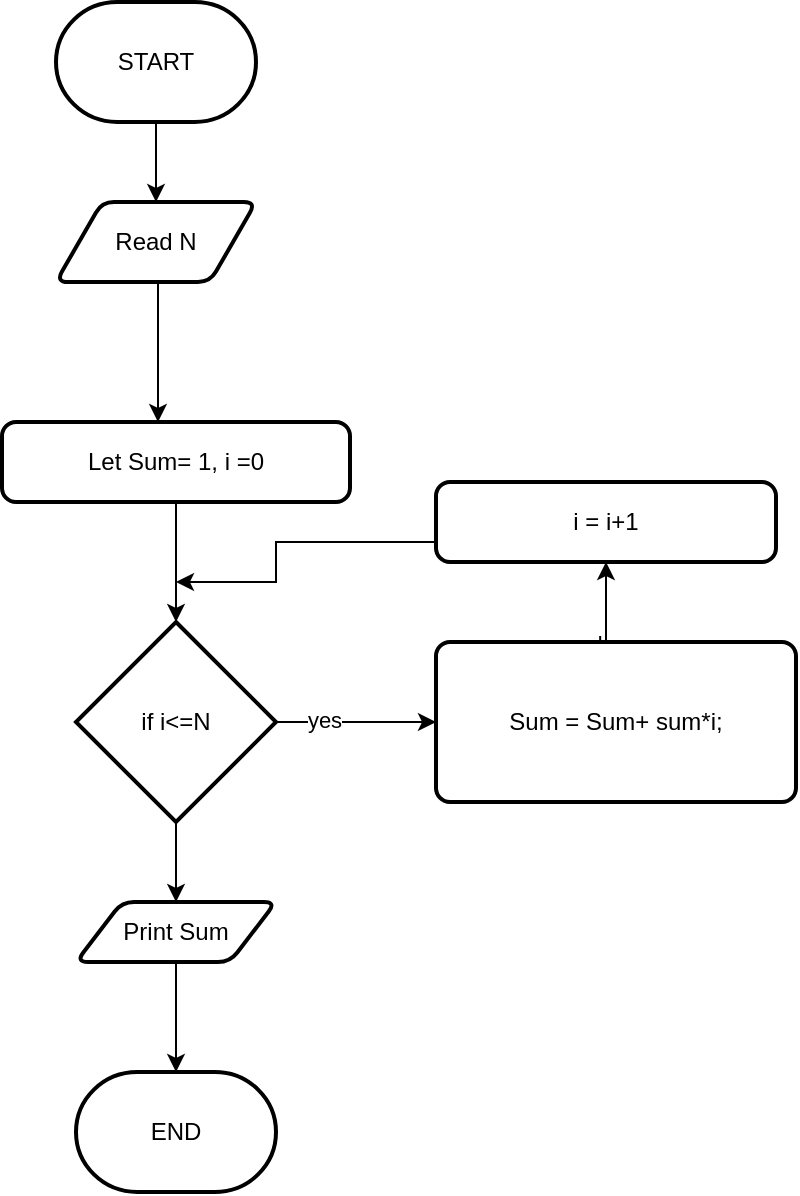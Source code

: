 <mxfile version="15.5.8" type="github">
  <diagram id="C5RBs43oDa-KdzZeNtuy" name="Page-1">
    <mxGraphModel dx="868" dy="399" grid="1" gridSize="10" guides="1" tooltips="1" connect="1" arrows="1" fold="1" page="1" pageScale="1" pageWidth="827" pageHeight="1169" math="0" shadow="0">
      <root>
        <mxCell id="WIyWlLk6GJQsqaUBKTNV-0" />
        <mxCell id="WIyWlLk6GJQsqaUBKTNV-1" parent="WIyWlLk6GJQsqaUBKTNV-0" />
        <mxCell id="qJssEb5wq2-IKydC5Ldx-6" style="edgeStyle=orthogonalEdgeStyle;rounded=0;orthogonalLoop=1;jettySize=auto;html=1;exitX=0.5;exitY=1;exitDx=0;exitDy=0;exitPerimeter=0;" edge="1" parent="WIyWlLk6GJQsqaUBKTNV-1" source="qJssEb5wq2-IKydC5Ldx-1" target="qJssEb5wq2-IKydC5Ldx-5">
          <mxGeometry relative="1" as="geometry" />
        </mxCell>
        <mxCell id="qJssEb5wq2-IKydC5Ldx-1" value="START" style="strokeWidth=2;html=1;shape=mxgraph.flowchart.terminator;whiteSpace=wrap;" vertex="1" parent="WIyWlLk6GJQsqaUBKTNV-1">
          <mxGeometry x="340" y="20" width="100" height="60" as="geometry" />
        </mxCell>
        <mxCell id="qJssEb5wq2-IKydC5Ldx-15" style="edgeStyle=orthogonalEdgeStyle;rounded=0;orthogonalLoop=1;jettySize=auto;html=1;entryX=0.5;entryY=1;entryDx=0;entryDy=0;exitX=0.456;exitY=-0.037;exitDx=0;exitDy=0;exitPerimeter=0;" edge="1" parent="WIyWlLk6GJQsqaUBKTNV-1" source="qJssEb5wq2-IKydC5Ldx-2" target="qJssEb5wq2-IKydC5Ldx-8">
          <mxGeometry relative="1" as="geometry">
            <mxPoint x="620" y="340" as="sourcePoint" />
            <Array as="points">
              <mxPoint x="612" y="340" />
              <mxPoint x="615" y="340" />
            </Array>
          </mxGeometry>
        </mxCell>
        <mxCell id="qJssEb5wq2-IKydC5Ldx-2" value="Sum = Sum+ sum*i;" style="rounded=1;whiteSpace=wrap;html=1;absoluteArcSize=1;arcSize=14;strokeWidth=2;rotation=0;" vertex="1" parent="WIyWlLk6GJQsqaUBKTNV-1">
          <mxGeometry x="530" y="340" width="180" height="80" as="geometry" />
        </mxCell>
        <mxCell id="qJssEb5wq2-IKydC5Ldx-12" style="edgeStyle=orthogonalEdgeStyle;rounded=0;orthogonalLoop=1;jettySize=auto;html=1;exitX=0.5;exitY=1;exitDx=0;exitDy=0;" edge="1" parent="WIyWlLk6GJQsqaUBKTNV-1" source="qJssEb5wq2-IKydC5Ldx-4" target="qJssEb5wq2-IKydC5Ldx-7">
          <mxGeometry relative="1" as="geometry" />
        </mxCell>
        <mxCell id="qJssEb5wq2-IKydC5Ldx-4" value="Let Sum= 1, i =0" style="rounded=1;whiteSpace=wrap;html=1;absoluteArcSize=1;arcSize=14;strokeWidth=2;" vertex="1" parent="WIyWlLk6GJQsqaUBKTNV-1">
          <mxGeometry x="313" y="230" width="174" height="40" as="geometry" />
        </mxCell>
        <mxCell id="qJssEb5wq2-IKydC5Ldx-11" style="edgeStyle=orthogonalEdgeStyle;rounded=0;orthogonalLoop=1;jettySize=auto;html=1;" edge="1" parent="WIyWlLk6GJQsqaUBKTNV-1" source="qJssEb5wq2-IKydC5Ldx-5">
          <mxGeometry relative="1" as="geometry">
            <mxPoint x="391" y="230" as="targetPoint" />
            <Array as="points">
              <mxPoint x="391" y="220" />
              <mxPoint x="391" y="220" />
            </Array>
          </mxGeometry>
        </mxCell>
        <mxCell id="qJssEb5wq2-IKydC5Ldx-5" value="Read N" style="shape=parallelogram;html=1;strokeWidth=2;perimeter=parallelogramPerimeter;whiteSpace=wrap;rounded=1;arcSize=12;size=0.23;" vertex="1" parent="WIyWlLk6GJQsqaUBKTNV-1">
          <mxGeometry x="340" y="120" width="100" height="40" as="geometry" />
        </mxCell>
        <mxCell id="qJssEb5wq2-IKydC5Ldx-10" style="edgeStyle=orthogonalEdgeStyle;rounded=0;orthogonalLoop=1;jettySize=auto;html=1;exitX=1;exitY=0.5;exitDx=0;exitDy=0;exitPerimeter=0;entryX=0;entryY=0.5;entryDx=0;entryDy=0;" edge="1" parent="WIyWlLk6GJQsqaUBKTNV-1" source="qJssEb5wq2-IKydC5Ldx-7" target="qJssEb5wq2-IKydC5Ldx-2">
          <mxGeometry relative="1" as="geometry">
            <mxPoint x="600" y="370" as="targetPoint" />
          </mxGeometry>
        </mxCell>
        <mxCell id="qJssEb5wq2-IKydC5Ldx-14" value="yes" style="edgeLabel;html=1;align=center;verticalAlign=middle;resizable=0;points=[];" vertex="1" connectable="0" parent="qJssEb5wq2-IKydC5Ldx-10">
          <mxGeometry x="-0.405" y="1" relative="1" as="geometry">
            <mxPoint as="offset" />
          </mxGeometry>
        </mxCell>
        <mxCell id="qJssEb5wq2-IKydC5Ldx-19" style="edgeStyle=orthogonalEdgeStyle;rounded=0;orthogonalLoop=1;jettySize=auto;html=1;entryX=0.5;entryY=0;entryDx=0;entryDy=0;" edge="1" parent="WIyWlLk6GJQsqaUBKTNV-1" source="qJssEb5wq2-IKydC5Ldx-7" target="qJssEb5wq2-IKydC5Ldx-17">
          <mxGeometry relative="1" as="geometry" />
        </mxCell>
        <mxCell id="qJssEb5wq2-IKydC5Ldx-7" value="if i&amp;lt;=N" style="strokeWidth=2;html=1;shape=mxgraph.flowchart.decision;whiteSpace=wrap;" vertex="1" parent="WIyWlLk6GJQsqaUBKTNV-1">
          <mxGeometry x="350" y="330" width="100" height="100" as="geometry" />
        </mxCell>
        <mxCell id="qJssEb5wq2-IKydC5Ldx-13" style="edgeStyle=orthogonalEdgeStyle;rounded=0;orthogonalLoop=1;jettySize=auto;html=1;" edge="1" parent="WIyWlLk6GJQsqaUBKTNV-1" source="qJssEb5wq2-IKydC5Ldx-8">
          <mxGeometry relative="1" as="geometry">
            <mxPoint x="400" y="310" as="targetPoint" />
            <Array as="points">
              <mxPoint x="450" y="290" />
              <mxPoint x="450" y="310" />
            </Array>
          </mxGeometry>
        </mxCell>
        <mxCell id="qJssEb5wq2-IKydC5Ldx-8" value="i = i+1" style="rounded=1;whiteSpace=wrap;html=1;absoluteArcSize=1;arcSize=14;strokeWidth=2;" vertex="1" parent="WIyWlLk6GJQsqaUBKTNV-1">
          <mxGeometry x="530" y="260" width="170" height="40" as="geometry" />
        </mxCell>
        <mxCell id="qJssEb5wq2-IKydC5Ldx-9" value="END" style="strokeWidth=2;html=1;shape=mxgraph.flowchart.terminator;whiteSpace=wrap;" vertex="1" parent="WIyWlLk6GJQsqaUBKTNV-1">
          <mxGeometry x="350" y="555" width="100" height="60" as="geometry" />
        </mxCell>
        <mxCell id="qJssEb5wq2-IKydC5Ldx-20" style="edgeStyle=orthogonalEdgeStyle;rounded=0;orthogonalLoop=1;jettySize=auto;html=1;entryX=0.5;entryY=0;entryDx=0;entryDy=0;entryPerimeter=0;" edge="1" parent="WIyWlLk6GJQsqaUBKTNV-1" source="qJssEb5wq2-IKydC5Ldx-17" target="qJssEb5wq2-IKydC5Ldx-9">
          <mxGeometry relative="1" as="geometry" />
        </mxCell>
        <mxCell id="qJssEb5wq2-IKydC5Ldx-17" value="Print Sum" style="shape=parallelogram;html=1;strokeWidth=2;perimeter=parallelogramPerimeter;whiteSpace=wrap;rounded=1;arcSize=12;size=0.23;" vertex="1" parent="WIyWlLk6GJQsqaUBKTNV-1">
          <mxGeometry x="350" y="470" width="100" height="30" as="geometry" />
        </mxCell>
      </root>
    </mxGraphModel>
  </diagram>
</mxfile>
